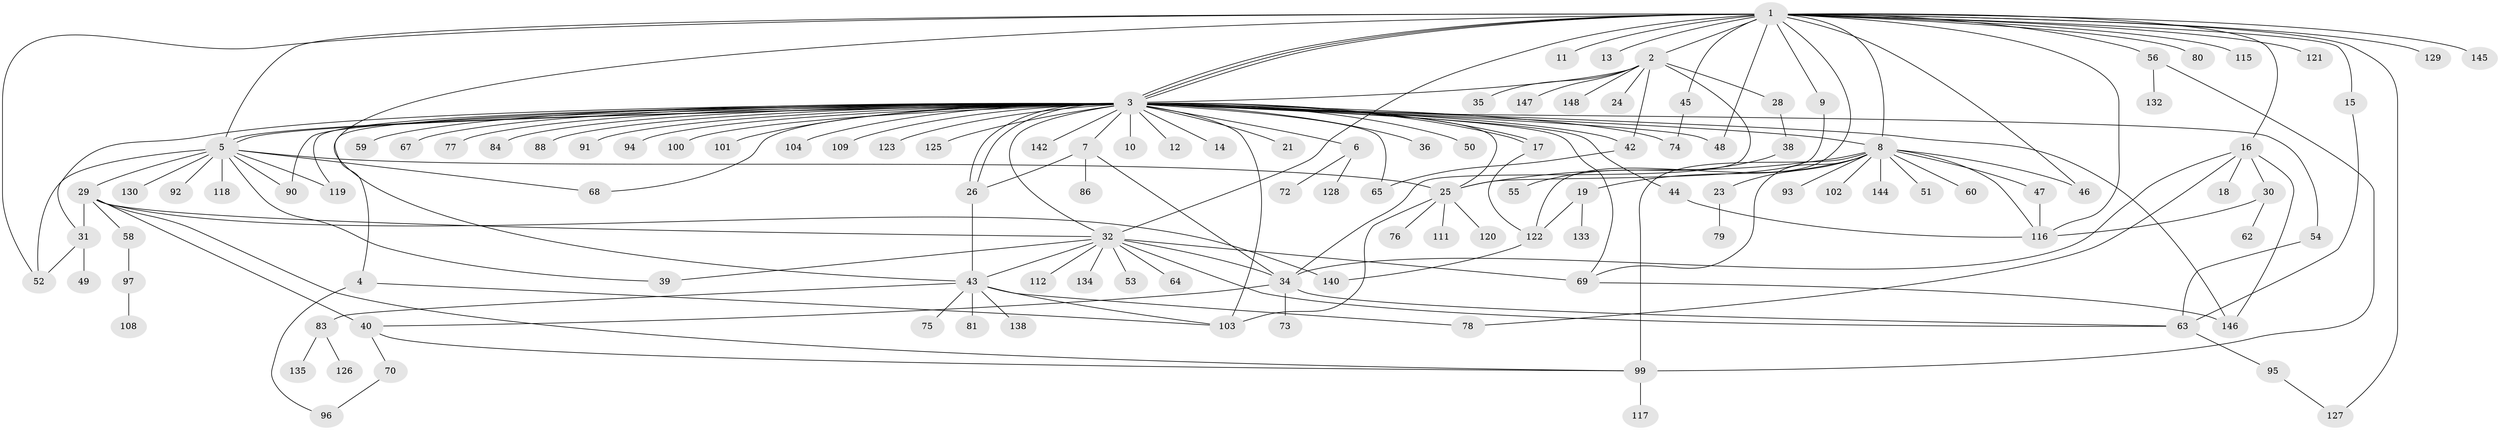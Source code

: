 // Generated by graph-tools (version 1.1) at 2025/23/03/03/25 07:23:53]
// undirected, 120 vertices, 174 edges
graph export_dot {
graph [start="1"]
  node [color=gray90,style=filled];
  1 [super="+27"];
  2 [super="+105"];
  3 [super="+22"];
  4 [super="+98"];
  5 [super="+110"];
  6;
  7 [super="+71"];
  8 [super="+20"];
  9;
  10 [super="+87"];
  11;
  12;
  13;
  14;
  15 [super="+131"];
  16;
  17;
  18;
  19;
  21;
  23 [super="+89"];
  24;
  25 [super="+66"];
  26;
  28;
  29 [super="+37"];
  30;
  31 [super="+41"];
  32 [super="+33"];
  34 [super="+107"];
  35;
  36;
  38 [super="+141"];
  39 [super="+85"];
  40 [super="+61"];
  42 [super="+137"];
  43 [super="+57"];
  44;
  45;
  46;
  47;
  48;
  49;
  50;
  51;
  52 [super="+143"];
  53;
  54;
  55;
  56 [super="+82"];
  58;
  59;
  60;
  62;
  63;
  64;
  65;
  67;
  68;
  69;
  70;
  72;
  73;
  74;
  75;
  76;
  77;
  78;
  79 [super="+136"];
  80;
  81;
  83 [super="+114"];
  84;
  86;
  88;
  90;
  91;
  92;
  93;
  94;
  95;
  96;
  97 [super="+124"];
  99 [super="+106"];
  100;
  101;
  102;
  103 [super="+113"];
  104;
  108;
  109 [super="+139"];
  111;
  112;
  115;
  116;
  117;
  118;
  119;
  120;
  121;
  122;
  123;
  125;
  126;
  127;
  128;
  129;
  130;
  132;
  133;
  134;
  135;
  138;
  140;
  142;
  144;
  145;
  146;
  147;
  148;
  1 -- 2;
  1 -- 3 [weight=2];
  1 -- 3;
  1 -- 3;
  1 -- 5;
  1 -- 9;
  1 -- 11;
  1 -- 13;
  1 -- 15;
  1 -- 16;
  1 -- 43 [weight=2];
  1 -- 45;
  1 -- 46;
  1 -- 56;
  1 -- 80;
  1 -- 115;
  1 -- 116;
  1 -- 121;
  1 -- 122;
  1 -- 127;
  1 -- 129;
  1 -- 145;
  1 -- 48;
  1 -- 52;
  1 -- 32;
  1 -- 8;
  2 -- 3;
  2 -- 24;
  2 -- 28;
  2 -- 35;
  2 -- 147;
  2 -- 148;
  2 -- 34;
  2 -- 42;
  3 -- 4;
  3 -- 5;
  3 -- 5;
  3 -- 6;
  3 -- 7;
  3 -- 8;
  3 -- 10;
  3 -- 12;
  3 -- 14;
  3 -- 17;
  3 -- 17;
  3 -- 21;
  3 -- 26;
  3 -- 26;
  3 -- 31 [weight=2];
  3 -- 32;
  3 -- 36;
  3 -- 42;
  3 -- 44;
  3 -- 48;
  3 -- 50 [weight=2];
  3 -- 54;
  3 -- 59;
  3 -- 65;
  3 -- 67;
  3 -- 68;
  3 -- 74;
  3 -- 77;
  3 -- 84;
  3 -- 88;
  3 -- 90;
  3 -- 91;
  3 -- 94;
  3 -- 100;
  3 -- 101;
  3 -- 103 [weight=2];
  3 -- 104;
  3 -- 109;
  3 -- 119;
  3 -- 123;
  3 -- 125;
  3 -- 142;
  3 -- 146;
  3 -- 69;
  3 -- 25;
  4 -- 96;
  4 -- 103;
  5 -- 25;
  5 -- 29;
  5 -- 52;
  5 -- 68;
  5 -- 90;
  5 -- 92;
  5 -- 118;
  5 -- 130;
  5 -- 119;
  5 -- 39;
  6 -- 72;
  6 -- 128;
  7 -- 86;
  7 -- 34;
  7 -- 26;
  8 -- 19;
  8 -- 25;
  8 -- 60;
  8 -- 102;
  8 -- 116;
  8 -- 144;
  8 -- 99 [weight=2];
  8 -- 69;
  8 -- 46;
  8 -- 47;
  8 -- 51;
  8 -- 23;
  8 -- 93;
  9 -- 25;
  15 -- 63;
  16 -- 18;
  16 -- 30;
  16 -- 34;
  16 -- 78;
  16 -- 146;
  17 -- 122;
  19 -- 122;
  19 -- 133;
  23 -- 79;
  25 -- 111;
  25 -- 103;
  25 -- 120;
  25 -- 76;
  26 -- 43;
  28 -- 38;
  29 -- 58;
  29 -- 140;
  29 -- 40;
  29 -- 32;
  29 -- 99;
  29 -- 31;
  30 -- 62;
  30 -- 116;
  31 -- 49;
  31 -- 52;
  32 -- 53;
  32 -- 112;
  32 -- 34;
  32 -- 64;
  32 -- 69;
  32 -- 134;
  32 -- 39;
  32 -- 43;
  32 -- 63;
  34 -- 40;
  34 -- 73;
  34 -- 63;
  38 -- 55;
  40 -- 99;
  40 -- 70;
  42 -- 65;
  43 -- 75;
  43 -- 78;
  43 -- 81;
  43 -- 83;
  43 -- 138;
  43 -- 103;
  44 -- 116;
  45 -- 74;
  47 -- 116;
  54 -- 63;
  56 -- 99;
  56 -- 132;
  58 -- 97;
  63 -- 95;
  69 -- 146;
  70 -- 96;
  83 -- 126;
  83 -- 135;
  95 -- 127;
  97 -- 108;
  99 -- 117;
  122 -- 140;
}
